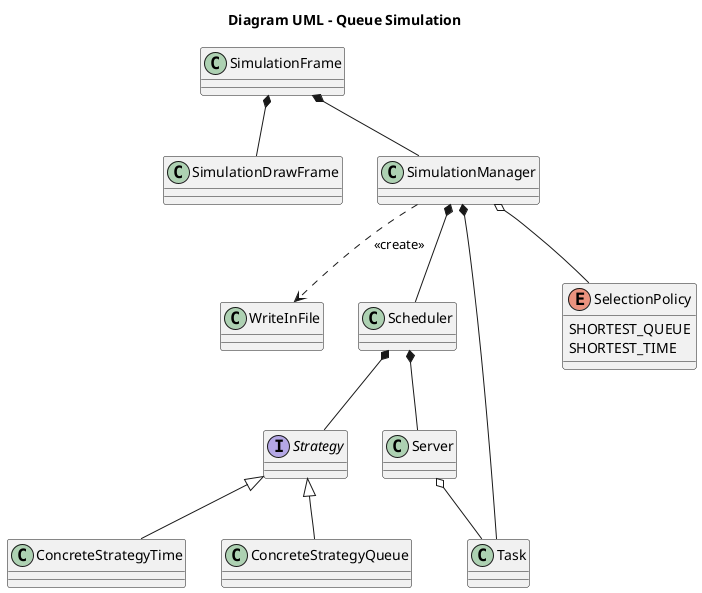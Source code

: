 @startuml
'https://plantuml.com/class-diagram
title Diagram UML - Queue Simulation

class SimulationFrame {
}

class SimulationDrawFrame {
}

class SimulationManager {
}

class WriteInFile {
}

class Scheduler {
}

class Task {
}

class Server {
}

interface Strategy {
}

class ConcreteStrategyQueue {
}

class ConcreteStrategyTime {
}

enum SelectionPolicy {
SHORTEST_QUEUE
SHORTEST_TIME
}

SimulationFrame   *-- SimulationDrawFrame
SimulationFrame   *-- SimulationManager
SimulationManager *-- Scheduler
SimulationManager o-- SelectionPolicy
SimulationManager *-- Task
SimulationManager ..> WriteInFile:<<create>>
Scheduler         *-- Strategy
Scheduler         *-- Server
Strategy          <|-- ConcreteStrategyTime
Strategy          <|-- ConcreteStrategyQueue

Server            o--  Task


@enduml